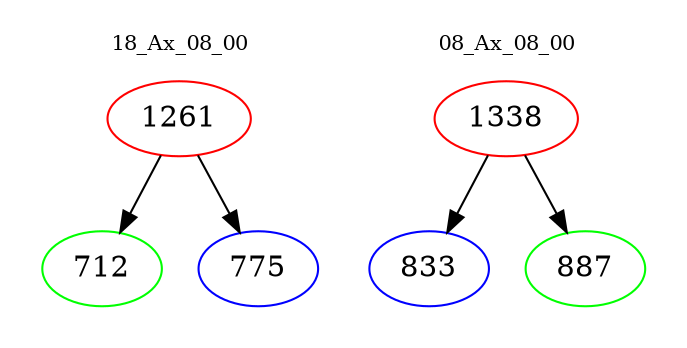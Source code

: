 digraph{
subgraph cluster_0 {
color = white
label = "18_Ax_08_00";
fontsize=10;
T0_1261 [label="1261", color="red"]
T0_1261 -> T0_712 [color="black"]
T0_712 [label="712", color="green"]
T0_1261 -> T0_775 [color="black"]
T0_775 [label="775", color="blue"]
}
subgraph cluster_1 {
color = white
label = "08_Ax_08_00";
fontsize=10;
T1_1338 [label="1338", color="red"]
T1_1338 -> T1_833 [color="black"]
T1_833 [label="833", color="blue"]
T1_1338 -> T1_887 [color="black"]
T1_887 [label="887", color="green"]
}
}
